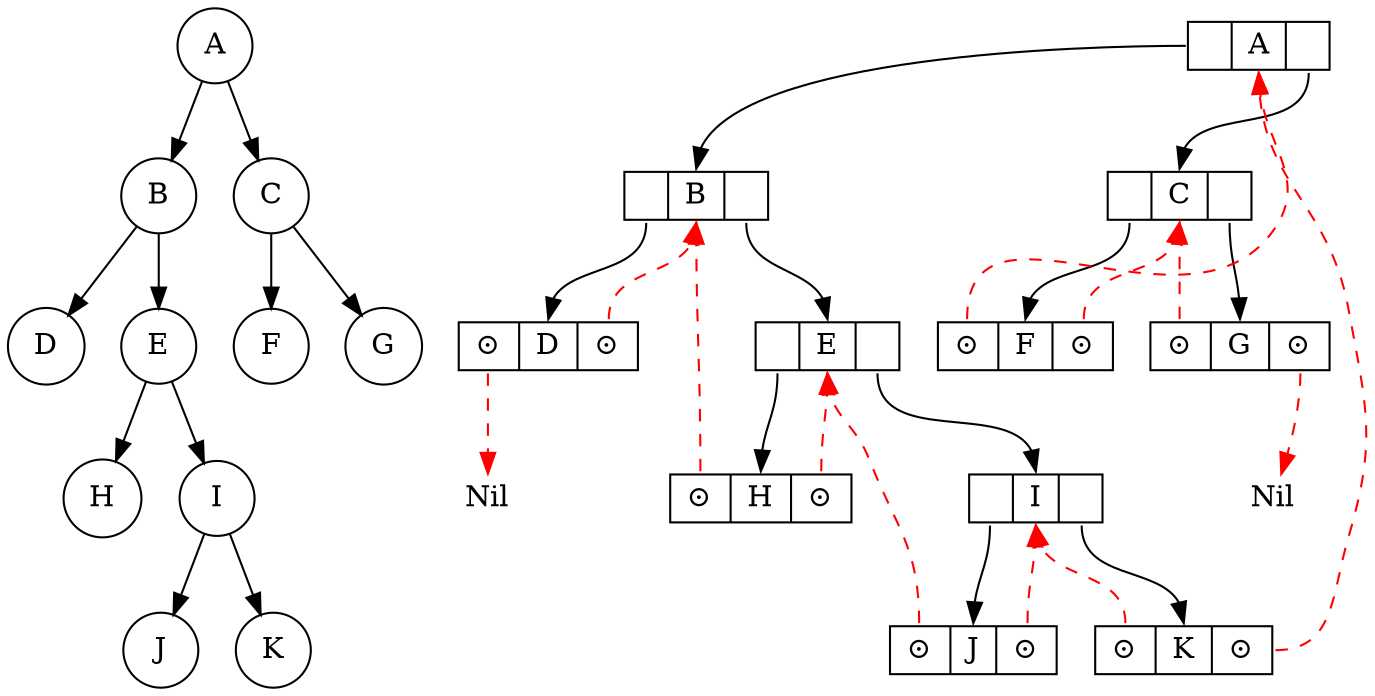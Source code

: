 digraph g {
  fontname = "Microsoft Yahei"
  graph [ordering="out"];
  
  margin=0;

  //NULL[ label = "", style = invis ];
  //2 -> NULL[style=invis];
  node [shape=circle]

  A -> {B, C};
  B -> {D, E};
  E -> {H, I};
  I -> {J, K};
  C->{F, G};

  node [shape =record, height=.1];
  na[label ="<f0> | <f1> A | <f2> "];
  nb[label ="<f0> |<f1> B |<f2> "];
  nc[label = "<f0> |<f1> C |<f2> "];
  nd[label = "<f0> ⊙ |<f1> D |<f2> ⊙ "];
  ne[label ="<f0> |<f1> E |<f2>  "];
  nf[label ="<f0> ⊙ |<f1> F |<f2> ⊙"];
  ng[label ="<f0> ⊙ |<f1> G |<f2> ⊙"];
  nh[label ="<f0> ⊙ |<f1> H |<f2> ⊙"];
  ni[label ="<f0>  |<f1> I |<f2> "];
  nj[label ="<f0> ⊙ |<f1> J|<f2> ⊙"];
  nk[label ="<f0> ⊙ |<f1> K|<f2> ⊙"];
  
  "na":f0 ->"nb":f1;
  "na":f2 ->"nc":f1;
  "nb":f0 ->"nd":f1;
  "nb":f2 ->"ne":f1;
  "nc":f0 ->"nf":f1;
  "nc":f2 ->"ng":f1;
  "ne":f0 ->"nh":f1;
  "ne":f2 ->"ni":f1;
  "ni":f0 ->"nj":f1;
  "ni":f2 ->"nk":f1;

  head[label="Nil",shape=none];
  tail[label="Nil",shape=none];
  
  edge[color=red, style=dashed];
  "nd":f0 -> head;
  "nd":f2 -> "nb":f1;
  "nh":f0 -> "nb":f1;
  "nh":f2 -> "ne":f1;
  "nj":f0 -> "ne":f1;
  "nj":f2 -> "ni":f1;
  "nk":f0 -> "ni":f1;
  "nk":f2 -> "na":f1;
  "nf":f0 -> "na":f1;
  "nf":f2 -> "nc":f1;
  "ng":f0 -> "nc":f1;
  "ng":f2 -> tail;

}
